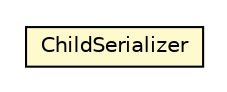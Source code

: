 #!/usr/local/bin/dot
#
# Class diagram 
# Generated by UMLGraph version R5_6-24-gf6e263 (http://www.umlgraph.org/)
#

digraph G {
	edge [fontname="Helvetica",fontsize=10,labelfontname="Helvetica",labelfontsize=10];
	node [fontname="Helvetica",fontsize=10,shape=plaintext];
	nodesep=0.25;
	ranksep=0.5;
	rankdir=LR;
	// com.gwtplatform.dispatch.rebind.event.ChildSerializer
	c132054 [label=<<table title="com.gwtplatform.dispatch.rebind.event.ChildSerializer" border="0" cellborder="1" cellspacing="0" cellpadding="2" port="p" bgcolor="lemonChiffon" href="./ChildSerializer.html">
		<tr><td><table border="0" cellspacing="0" cellpadding="1">
<tr><td align="center" balign="center"> ChildSerializer </td></tr>
		</table></td></tr>
		</table>>, URL="./ChildSerializer.html", fontname="Helvetica", fontcolor="black", fontsize=10.0];
}

